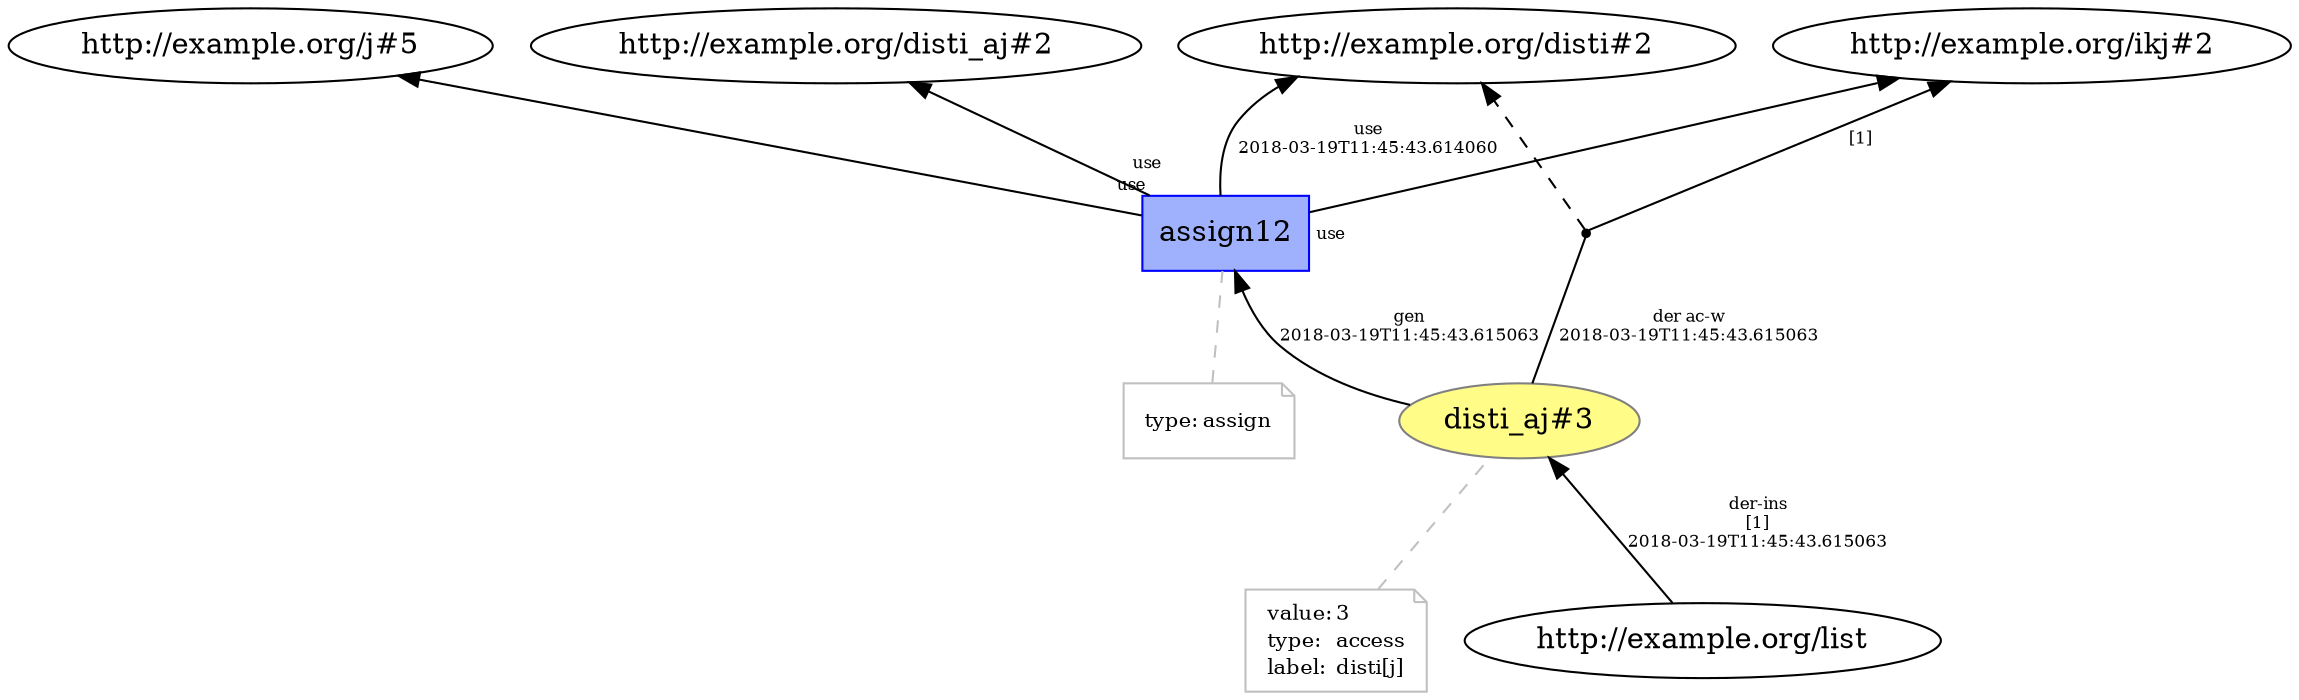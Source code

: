 digraph "PROV" { size="16,12"; rankdir="BT";
"http://example.org/disti_aj#3" [fillcolor="#FFFC87",color="#808080",style="filled",label="disti_aj#3",URL="http://example.org/disti_aj#3"]
"-attrs0" [color="gray",shape="note",fontsize="10",fontcolor="black",label=<<TABLE cellpadding="0" border="0">
	<TR>
	    <TD align="left">value:</TD>
	    <TD align="left">3</TD>
	</TR>
	<TR>
	    <TD align="left">type:</TD>
	    <TD align="left">access</TD>
	</TR>
	<TR>
	    <TD align="left">label:</TD>
	    <TD align="left">disti[j]</TD>
	</TR>
</TABLE>>]
"-attrs0" -> "http://example.org/disti_aj#3" [color="gray",style="dashed",arrowhead="none"]
"http://example.org/list" -> "http://example.org/disti_aj#3" [fontsize="8",distance="1.5",angle="60.0",rotation="20",label="der-ins
[1]
2018-03-19T11:45:43.615063"]
"http://example.org/assign12" [fillcolor="#9FB1FC",color="#0000FF",shape="polygon",sides="4",style="filled",label="assign12",URL="http://example.org/assign12"]
"-attrs1" [color="gray",shape="note",fontsize="10",fontcolor="black",label=<<TABLE cellpadding="0" border="0">
	<TR>
	    <TD align="left">type:</TD>
	    <TD align="left">assign</TD>
	</TR>
</TABLE>>]
"-attrs1" -> "http://example.org/assign12" [color="gray",style="dashed",arrowhead="none"]
"bn0" [shape="point",label=""]
"http://example.org/disti_aj#3" -> "bn0" [fontsize="8",distance="1.5",angle="60.0",rotation="20",label="der ac-w
2018-03-19T11:45:43.615063",arrowhead="none"]
"bn0" -> "http://example.org/disti#2" [style="dashed"]
"bn0" -> "http://example.org/ikj#2" [fontsize="8",distance="1.5",angle="60.0",rotation="20",label="[1]"]
"http://example.org/assign12" -> "http://example.org/disti#2" [fontsize="8",distance="1.5",angle="60.0",rotation="20",label="use
2018-03-19T11:45:43.614060"]
"http://example.org/assign12" -> "http://example.org/j#5" [labelfontsize="8",labeldistance="1.5",labelangle="60.0",rotation="20",taillabel="use"]
"http://example.org/assign12" -> "http://example.org/disti_aj#2" [labelfontsize="8",labeldistance="1.5",labelangle="60.0",rotation="20",taillabel="use"]
"http://example.org/assign12" -> "http://example.org/ikj#2" [labelfontsize="8",labeldistance="1.5",labelangle="60.0",rotation="20",taillabel="use"]
"http://example.org/disti_aj#3" -> "http://example.org/assign12" [fontsize="8",distance="1.5",angle="60.0",rotation="20",label="gen
2018-03-19T11:45:43.615063"]
}